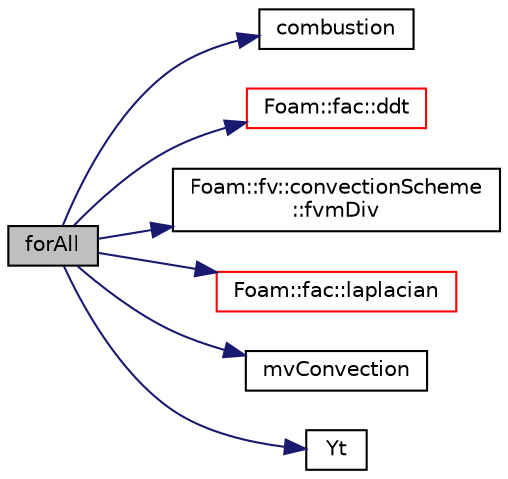 digraph "forAll"
{
  bgcolor="transparent";
  edge [fontname="Helvetica",fontsize="10",labelfontname="Helvetica",labelfontsize="10"];
  node [fontname="Helvetica",fontsize="10",shape=record];
  rankdir="LR";
  Node1 [label="forAll",height=0.2,width=0.4,color="black", fillcolor="grey75", style="filled" fontcolor="black"];
  Node1 -> Node2 [color="midnightblue",fontsize="10",style="solid",fontname="Helvetica"];
  Node2 [label="combustion",height=0.2,width=0.4,color="black",URL="$solvers_2combustion_2fireFoam_2createFields_8H.html#ad123323e2986ff5728c3410c31d796a7"];
  Node1 -> Node3 [color="midnightblue",fontsize="10",style="solid",fontname="Helvetica"];
  Node3 [label="Foam::fac::ddt",height=0.2,width=0.4,color="red",URL="$namespaceFoam_1_1fac.html#ab906b615a89d44a8ff9d112719f562fa"];
  Node1 -> Node4 [color="midnightblue",fontsize="10",style="solid",fontname="Helvetica"];
  Node4 [label="Foam::fv::convectionScheme\l::fvmDiv",height=0.2,width=0.4,color="black",URL="$classFoam_1_1fv_1_1convectionScheme.html#af11420f1d5edf990c0f8bda0093b0479"];
  Node1 -> Node5 [color="midnightblue",fontsize="10",style="solid",fontname="Helvetica"];
  Node5 [label="Foam::fac::laplacian",height=0.2,width=0.4,color="red",URL="$namespaceFoam_1_1fac.html#a483397626a01971d18ffbb3b39e12c1d"];
  Node1 -> Node6 [color="midnightblue",fontsize="10",style="solid",fontname="Helvetica"];
  Node6 [label="mvConvection",height=0.2,width=0.4,color="black",URL="$YEEqn_8H.html#a485ac6d8bab3756876f7dcf0087d72de"];
  Node1 -> Node7 [color="midnightblue",fontsize="10",style="solid",fontname="Helvetica"];
  Node7 [label="Yt",height=0.2,width=0.4,color="black",URL="$YEEqn_8H.html#a7746da0f0a93e9f860fcbe501c80f0d3"];
}
